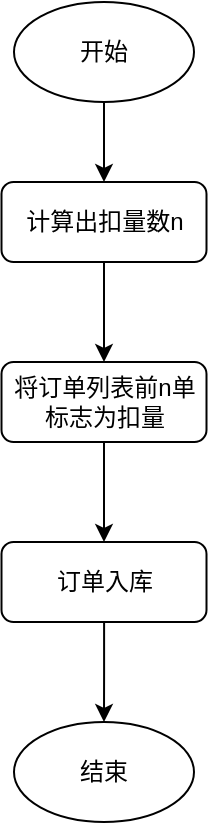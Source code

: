 <mxfile version="21.0.8" type="github">
  <diagram id="C5RBs43oDa-KdzZeNtuy" name="Page-1">
    <mxGraphModel dx="1434" dy="796" grid="1" gridSize="10" guides="1" tooltips="1" connect="1" arrows="1" fold="1" page="1" pageScale="1" pageWidth="827" pageHeight="1169" math="0" shadow="0">
      <root>
        <mxCell id="WIyWlLk6GJQsqaUBKTNV-0" />
        <mxCell id="WIyWlLk6GJQsqaUBKTNV-1" parent="WIyWlLk6GJQsqaUBKTNV-0" />
        <mxCell id="Zyonf8nVlTRhwUEzLi20-5" style="edgeStyle=orthogonalEdgeStyle;rounded=0;orthogonalLoop=1;jettySize=auto;html=1;entryX=0.5;entryY=0;entryDx=0;entryDy=0;" edge="1" parent="WIyWlLk6GJQsqaUBKTNV-1" source="Zyonf8nVlTRhwUEzLi20-0" target="Zyonf8nVlTRhwUEzLi20-1">
          <mxGeometry relative="1" as="geometry" />
        </mxCell>
        <mxCell id="Zyonf8nVlTRhwUEzLi20-0" value="开始" style="ellipse;whiteSpace=wrap;html=1;" vertex="1" parent="WIyWlLk6GJQsqaUBKTNV-1">
          <mxGeometry x="340" y="140" width="90" height="50" as="geometry" />
        </mxCell>
        <mxCell id="Zyonf8nVlTRhwUEzLi20-6" style="edgeStyle=orthogonalEdgeStyle;rounded=0;orthogonalLoop=1;jettySize=auto;html=1;" edge="1" parent="WIyWlLk6GJQsqaUBKTNV-1" source="Zyonf8nVlTRhwUEzLi20-1" target="Zyonf8nVlTRhwUEzLi20-2">
          <mxGeometry relative="1" as="geometry" />
        </mxCell>
        <mxCell id="Zyonf8nVlTRhwUEzLi20-1" value="计算出扣量数n" style="rounded=1;whiteSpace=wrap;html=1;" vertex="1" parent="WIyWlLk6GJQsqaUBKTNV-1">
          <mxGeometry x="333.75" y="230" width="102.5" height="40" as="geometry" />
        </mxCell>
        <mxCell id="Zyonf8nVlTRhwUEzLi20-7" style="edgeStyle=orthogonalEdgeStyle;rounded=0;orthogonalLoop=1;jettySize=auto;html=1;" edge="1" parent="WIyWlLk6GJQsqaUBKTNV-1" source="Zyonf8nVlTRhwUEzLi20-2" target="Zyonf8nVlTRhwUEzLi20-3">
          <mxGeometry relative="1" as="geometry" />
        </mxCell>
        <mxCell id="Zyonf8nVlTRhwUEzLi20-2" value="将订单列表前n单标志为扣量" style="rounded=1;whiteSpace=wrap;html=1;" vertex="1" parent="WIyWlLk6GJQsqaUBKTNV-1">
          <mxGeometry x="333.75" y="320" width="102.5" height="40" as="geometry" />
        </mxCell>
        <mxCell id="Zyonf8nVlTRhwUEzLi20-8" style="edgeStyle=orthogonalEdgeStyle;rounded=0;orthogonalLoop=1;jettySize=auto;html=1;entryX=0.5;entryY=0;entryDx=0;entryDy=0;" edge="1" parent="WIyWlLk6GJQsqaUBKTNV-1" source="Zyonf8nVlTRhwUEzLi20-3" target="Zyonf8nVlTRhwUEzLi20-4">
          <mxGeometry relative="1" as="geometry" />
        </mxCell>
        <mxCell id="Zyonf8nVlTRhwUEzLi20-3" value="订单入库" style="rounded=1;whiteSpace=wrap;html=1;" vertex="1" parent="WIyWlLk6GJQsqaUBKTNV-1">
          <mxGeometry x="333.75" y="410" width="102.5" height="40" as="geometry" />
        </mxCell>
        <mxCell id="Zyonf8nVlTRhwUEzLi20-4" value="结束" style="ellipse;whiteSpace=wrap;html=1;" vertex="1" parent="WIyWlLk6GJQsqaUBKTNV-1">
          <mxGeometry x="340" y="500" width="90" height="50" as="geometry" />
        </mxCell>
      </root>
    </mxGraphModel>
  </diagram>
</mxfile>
